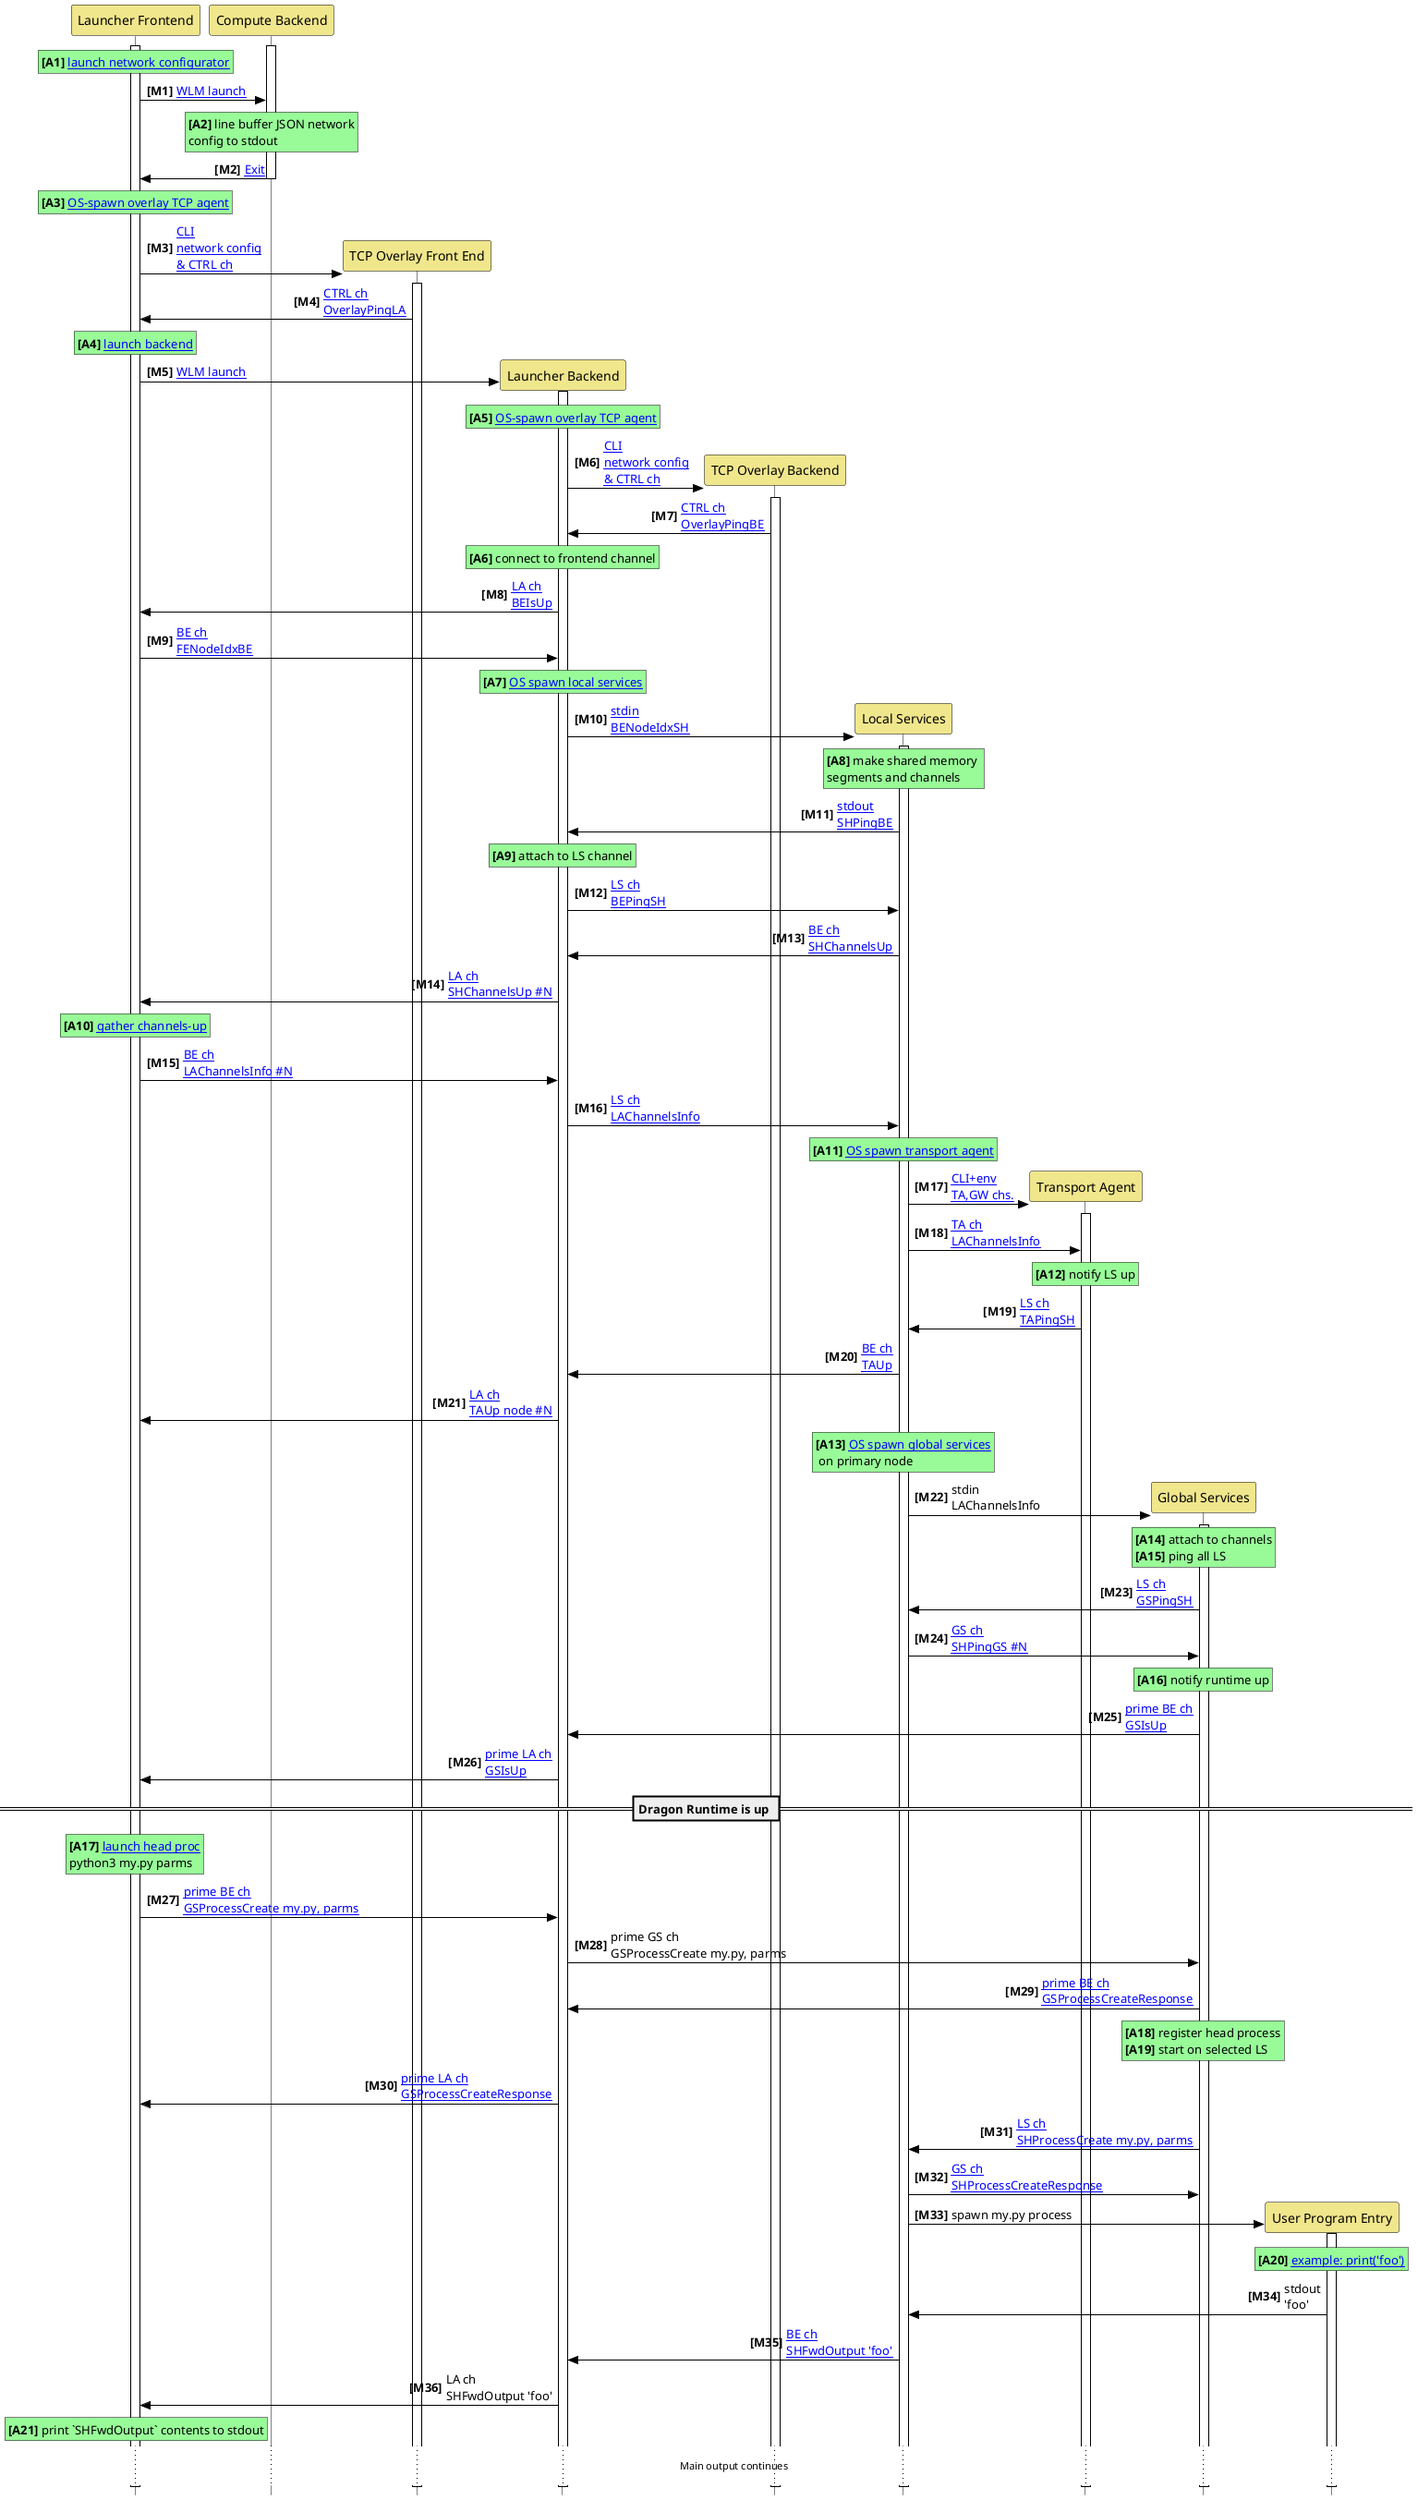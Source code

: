 @startuml
skinparam style strictuml

' Make sure the SVG scales in the rst correctly
skinparam svgDimensionStyle false

' Style crap
skinparam sequenceMessageAlign direction
skinparam LifelineStrategy nosolid
skinparam ParticipantBackgroundColor Khaki
skinparam NoteBackgroundColor PaleGreen
skinparam ParticipantBorderColor Black
skinparam NoteBorderColor Black
skinparam ArrowColor Black
skinparam SequenceLifeLineBorderColor Black

participant "Launcher Frontend" as LA
participant "Compute Backend" as CE
participant "TCP Overlay Front End" as OF
participant "Launcher Backend" as BE
participant "TCP Overlay Backend" as OB
participant "Local Services" as LS
participant "Transport Agent" as TA
participant "Global Services" as GS
participant "User Program Entry" as UP

autonumber "<b>[M0]"

' function to keep track of action numbering
!global $action_count = 0
!function $action()
!global $action_count = $action_count + 1
!return "<b>[A" + $action_count + "]</b>"
!endfunction

' Do network config
activate LA
activate CE
rnote over LA: $action() [[#launch-net-config {optional if user has already done this and supplied via YAML} launch network configurator]]
LA->CE: [[#wlm-launch WLM launch]]
rnote over CE: $action() line buffer JSON network\nconfig to stdout
LA<-CE: [[#wlm-launch Exit]]
deactivate CE

' Start overlay on frontend
create OF
rnote over LA: $action() [[#launch-frontend-overlay {Popen as a child proc. Could be thread in future} OS-spawn overlay TCP agent]]
LA->OF: [[#overlay-init CLI\nnetwork config\n& CTRL ch]]
activate OF
LA<-OF: [[../infrastructure/messages_api.html#overlaypingla CTRL ch\nOverlayPingLA]]

' Start backend
create BE
rnote over LA: $action() [[#launch-backend {one instance per compute node} launch backend]]
LA->BE: [[#wlm-launch WLM launch]]
activate BE
create OB
rnote over BE: $action() [[#start-transport OS-spawn overlay TCP agent]]
BE->OB: [[#overlay-init CLI\nnetwork config\n& CTRL ch]]
activate OB
OB->BE: [[../infrastructure/messages_api.html#overlaypingbe CTRL ch\nOverlayPingBE]]
rnote over BE: $action() connect to frontend channel
LA<-BE: [[../infrastructure/messages_api.html#beisup LA ch\nBEIsUp]]
LA->BE: [[#give-node-id {communicated over Channels using Overlay Network} BE ch\nFENodeIdxBE]]

' Start local services
create LS
rnote over BE: $action() [[#start-local-services OS spawn local services]]
BE->LS: [[../infrastructure/messages_api.html#benodeidxsh stdin\nBENodeIdxSH]]
activate LS
rnote over LS: $action() make shared memory \nsegments and channels
BE<-LS: [[../infrastructure/messages_api.html#shpingbe stdout\nSHPingBE]]
rnote over BE: $action() attach to LS channel
BE->LS: [[../infrastructure/messages_api.html#bepingsh LS ch\nBEPingSH]]
BE<-LS: [[../infrastructure/messages_api.html#shchannelsup BE ch\nSHChannelsUp]]
LA<-BE: [[#many-to-one LA ch\nSHChannelsUp #N]]
rnote over LA: $action() [[#transmit-lachannelsinfo gather channels-up]]
LA->BE: [[#one-to-many BE ch\nLAChannelsInfo #N]]
BE->LS: [[../infrastructure/messages_api.html#lachannelsinfo LS ch\nLAChannelsInfo]]

' Start transport agent
create TA
rnote over LS: $action() [[#start-transport OS spawn transport agent]]
LS->TA: [[#transport-cli CLI+env\nTA,GW chs.]]
activate TA
LS->TA: [[../infrastructure/messages_api.html#lachannelsinfo TA ch\nLAChannelsInfo]]
rnote over TA: $action() notify LS up
LS<-TA: [[../infrastructure/messages_api.html#lachannelsinfo LS ch\nTAPingSH]]
BE<-LS: [[../infrastructure/messages_api.html#taup BE ch\nTAUp]]
LA<-BE: [[#many-to-one LA ch\nTAUp node #N]]

' Start Global Services
rnote over LS: $action() [[#start-global-services OS spawn global services]]\n on primary node
create GS
LS->GS: stdin\nLAChannelsInfo
activate GS
rnote over GS: $action() attach to channels\n$action() ping all LS
LS<-GS: [[../infrastructure/messages_api.html#gspingsh LS ch\nGSPingSH]]
LS->GS: [[../infrastructure/messages_api.html#shpinggs {every LS pings back to GS} GS ch\nSHPingGS #N]]
rnote over GS: $action() notify runtime up
BE<-GS: [[../infrastructure/messages_api.html#gsisup {only primary sends this} prime BE ch\nGSIsUp]]
LA<-BE: [[../infrastructure/messages_api.html#gsisup {only primary sends this} prime LA ch\nGSIsUp]]

== Dragon Runtime is up ==

' Start user process
rnote over LA: $action() [[#start-user-program launch head proc]]\npython3 my.py parms
LA->BE: [[../infrastructure/messages_api.html#gsprocesscreate {only primary node receives this} prime BE ch\nGSProcessCreate my.py, parms]]
BE->GS: prime GS ch\nGSProcessCreate my.py, parms
BE<-GS: [[../infrastructure/messages_api.html#gsprocesscreateresponse prime BE ch\nGSProcessCreateResponse]]
rnote over GS: $action() register head process\n$action() start on selected LS
BE->LA: [[../infrastructure/messages_api.html#gsprocesscreateresponse {only sent to primary node} prime LA ch\nGSProcessCreateResponse]]
LS<-GS: [[../infrastructure/messages_api.html#shprocesscreate {only selected head LS receives this} LS ch\nSHProcessCreate my.py, parms]]
LS->GS: [[../infrastructure/messages_api.html#shprocesscreateresponse GS ch\nSHProcessCreateResponse]]
create UP
LS->UP: spawn my.py process
activate UP
rnote over UP: $action() [[#route-stdout example: print('foo')]]
LS<-UP: stdout\n'foo'
BE<-LS: [[../infrastructure/messages_api.html#shfwdoutput BE ch\nSHFwdOutput 'foo']]
LA<-BE: LA ch\nSHFwdOutput 'foo'
rnote over LA: $action() print `SHFwdOutput` contents to stdout
... Main output continues ...
@enduml